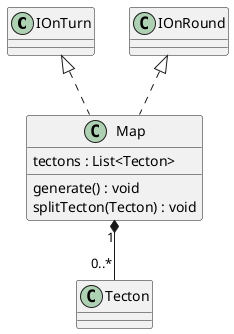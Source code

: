 @startuml map
IOnTurn <|.. Map 
IOnRound <|.. Map
Map "1" *-- "0..*" Tecton
class Map{
    tectons : List<Tecton>
    generate() : void
    splitTecton(Tecton) : void
}
@enduml